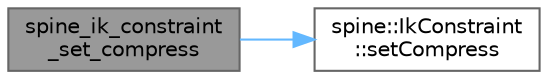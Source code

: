 digraph "spine_ik_constraint_set_compress"
{
 // LATEX_PDF_SIZE
  bgcolor="transparent";
  edge [fontname=Helvetica,fontsize=10,labelfontname=Helvetica,labelfontsize=10];
  node [fontname=Helvetica,fontsize=10,shape=box,height=0.2,width=0.4];
  rankdir="LR";
  Node1 [id="Node000001",label="spine_ik_constraint\l_set_compress",height=0.2,width=0.4,color="gray40", fillcolor="grey60", style="filled", fontcolor="black",tooltip=" "];
  Node1 -> Node2 [id="edge2_Node000001_Node000002",color="steelblue1",style="solid",tooltip=" "];
  Node2 [id="Node000002",label="spine::IkConstraint\l::setCompress",height=0.2,width=0.4,color="grey40", fillcolor="white", style="filled",URL="$classspine_1_1_ik_constraint.html#af954a7d6c170cb95fc674c2f4108f174",tooltip=" "];
}
